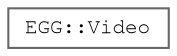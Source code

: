 digraph "Graphical Class Hierarchy"
{
 // LATEX_PDF_SIZE
  bgcolor="transparent";
  edge [fontname=FreeMono,fontsize=10,labelfontname=FreeMono,labelfontsize=10];
  node [fontname=FreeMono,fontsize=10,shape=box,height=0.2,width=0.4];
  rankdir="LR";
  Node0 [label="EGG::Video",height=0.2,width=0.4,color="grey40", fillcolor="white", style="filled",URL="$class_e_g_g_1_1_video.html",tooltip=" "];
}
